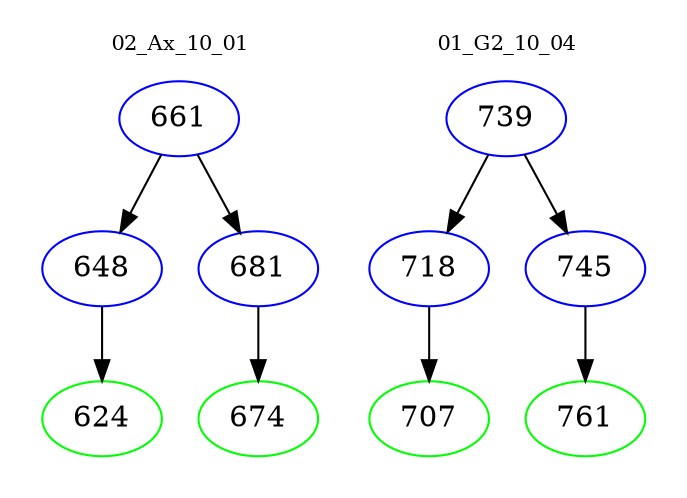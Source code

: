 digraph{
subgraph cluster_0 {
color = white
label = "02_Ax_10_01";
fontsize=10;
T0_661 [label="661", color="blue"]
T0_661 -> T0_648 [color="black"]
T0_648 [label="648", color="blue"]
T0_648 -> T0_624 [color="black"]
T0_624 [label="624", color="green"]
T0_661 -> T0_681 [color="black"]
T0_681 [label="681", color="blue"]
T0_681 -> T0_674 [color="black"]
T0_674 [label="674", color="green"]
}
subgraph cluster_1 {
color = white
label = "01_G2_10_04";
fontsize=10;
T1_739 [label="739", color="blue"]
T1_739 -> T1_718 [color="black"]
T1_718 [label="718", color="blue"]
T1_718 -> T1_707 [color="black"]
T1_707 [label="707", color="green"]
T1_739 -> T1_745 [color="black"]
T1_745 [label="745", color="blue"]
T1_745 -> T1_761 [color="black"]
T1_761 [label="761", color="green"]
}
}

